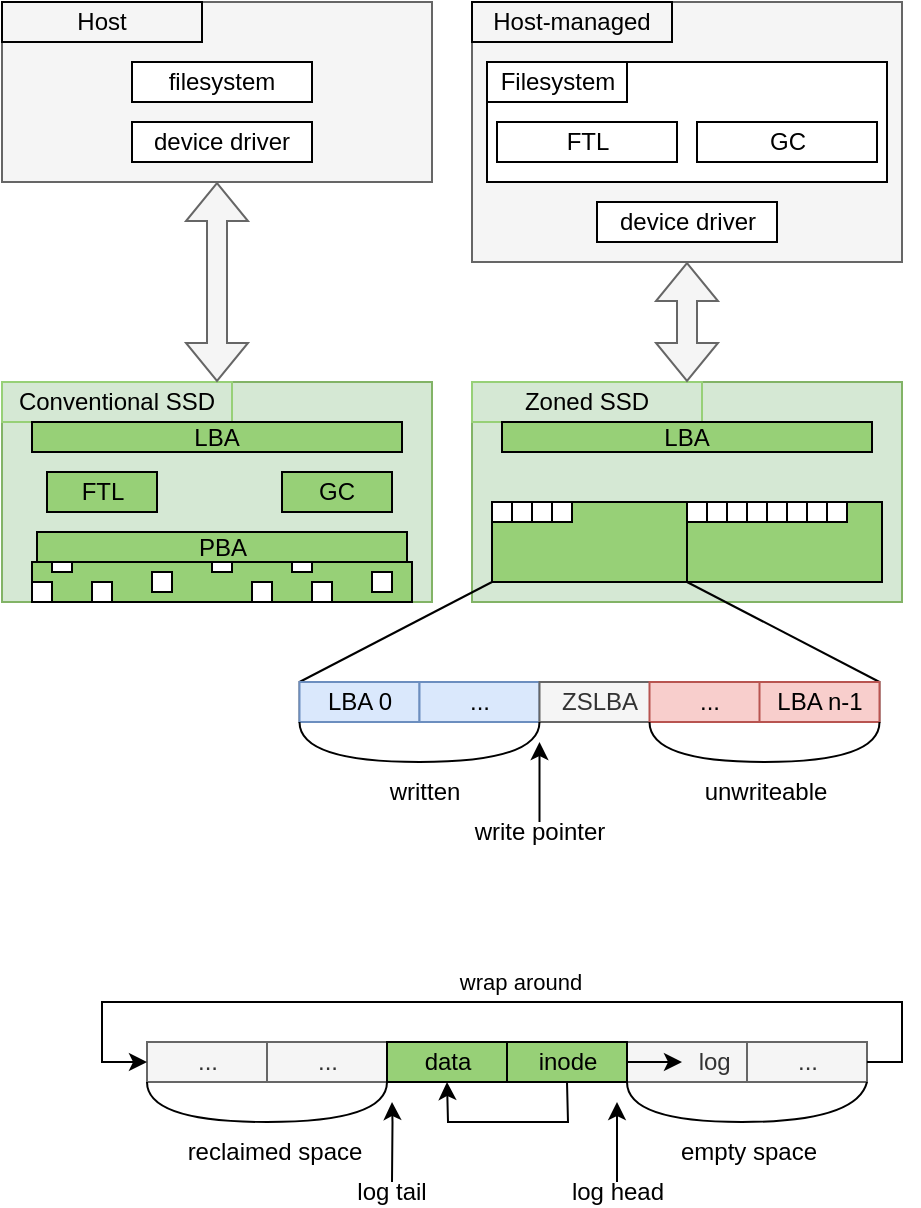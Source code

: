 <mxfile version="19.0.1" type="device"><diagram id="S2L_fBp9i6U7t1u01zK_" name="Page-1"><mxGraphModel dx="1283" dy="769" grid="1" gridSize="10" guides="1" tooltips="1" connect="1" arrows="1" fold="1" page="1" pageScale="1" pageWidth="850" pageHeight="1100" math="0" shadow="0"><root><mxCell id="0"/><mxCell id="1" parent="0"/><mxCell id="EjdWtdPvNOqtLXStAPh2-137" value="" style="rounded=0;whiteSpace=wrap;html=1;fillColor=#f5f5f5;strokeColor=#666666;fontColor=#333333;" parent="1" vertex="1"><mxGeometry x="-535" y="670" width="215" height="130" as="geometry"/></mxCell><mxCell id="EjdWtdPvNOqtLXStAPh2-138" value="" style="rounded=0;whiteSpace=wrap;html=1;fillColor=#f5f5f5;strokeColor=#666666;fontColor=#333333;" parent="1" vertex="1"><mxGeometry x="-770" y="670" width="215" height="90" as="geometry"/></mxCell><mxCell id="EjdWtdPvNOqtLXStAPh2-139" value="" style="rounded=0;whiteSpace=wrap;html=1;fillColor=#d5e8d4;strokeColor=#82b366;" parent="1" vertex="1"><mxGeometry x="-770" y="860" width="215" height="110" as="geometry"/></mxCell><mxCell id="EjdWtdPvNOqtLXStAPh2-140" value="Host" style="text;html=1;fillColor=none;align=center;verticalAlign=middle;whiteSpace=wrap;rounded=0;strokeColor=#000000;" parent="1" vertex="1"><mxGeometry x="-770" y="670" width="100" height="20" as="geometry"/></mxCell><mxCell id="EjdWtdPvNOqtLXStAPh2-141" value="Conventional SSD" style="text;html=1;fillColor=none;align=center;verticalAlign=middle;whiteSpace=wrap;rounded=0;strokeColor=#97D077;" parent="1" vertex="1"><mxGeometry x="-770" y="860" width="115" height="20" as="geometry"/></mxCell><mxCell id="EjdWtdPvNOqtLXStAPh2-148" value="device driver" style="rounded=0;whiteSpace=wrap;html=1;" parent="1" vertex="1"><mxGeometry x="-705" y="730" width="90" height="20" as="geometry"/></mxCell><mxCell id="EjdWtdPvNOqtLXStAPh2-149" value="filesystem" style="rounded=0;whiteSpace=wrap;html=1;" parent="1" vertex="1"><mxGeometry x="-705" y="700" width="90" height="20" as="geometry"/></mxCell><mxCell id="EjdWtdPvNOqtLXStAPh2-150" value="" style="rounded=0;whiteSpace=wrap;html=1;fillColor=#d5e8d4;strokeColor=#82b366;" parent="1" vertex="1"><mxGeometry x="-535" y="860" width="215" height="110" as="geometry"/></mxCell><mxCell id="EjdWtdPvNOqtLXStAPh2-151" value="Host-managed" style="text;html=1;fillColor=none;align=center;verticalAlign=middle;whiteSpace=wrap;rounded=0;strokeColor=#000000;" parent="1" vertex="1"><mxGeometry x="-535" y="670" width="100" height="20" as="geometry"/></mxCell><mxCell id="EjdWtdPvNOqtLXStAPh2-152" value="Zoned SSD" style="text;html=1;fillColor=none;align=center;verticalAlign=middle;whiteSpace=wrap;rounded=0;strokeColor=#97D077;" parent="1" vertex="1"><mxGeometry x="-535" y="860" width="115" height="20" as="geometry"/></mxCell><mxCell id="EjdWtdPvNOqtLXStAPh2-153" value="device driver" style="rounded=0;whiteSpace=wrap;html=1;" parent="1" vertex="1"><mxGeometry x="-472.5" y="770" width="90" height="20" as="geometry"/></mxCell><mxCell id="EjdWtdPvNOqtLXStAPh2-154" value="" style="rounded=0;whiteSpace=wrap;html=1;" parent="1" vertex="1"><mxGeometry x="-527.5" y="700" width="200" height="60" as="geometry"/></mxCell><mxCell id="EjdWtdPvNOqtLXStAPh2-155" value="" style="group;fontSize=12;" parent="1" vertex="1" connectable="0"><mxGeometry x="-755" y="950" width="190" height="20" as="geometry"/></mxCell><mxCell id="EjdWtdPvNOqtLXStAPh2-156" value="" style="group" parent="EjdWtdPvNOqtLXStAPh2-155" vertex="1" connectable="0"><mxGeometry width="190" height="20" as="geometry"/></mxCell><mxCell id="EjdWtdPvNOqtLXStAPh2-157" value="" style="rounded=0;whiteSpace=wrap;html=1;fillColor=#97D077;" parent="EjdWtdPvNOqtLXStAPh2-156" vertex="1"><mxGeometry width="190" height="20" as="geometry"/></mxCell><mxCell id="STOOS7ufG0Gq4w9KHZ_a-60" value="" style="rounded=0;whiteSpace=wrap;html=1;" vertex="1" parent="EjdWtdPvNOqtLXStAPh2-156"><mxGeometry x="30" y="-15" width="10" height="10" as="geometry"/></mxCell><mxCell id="STOOS7ufG0Gq4w9KHZ_a-61" value="" style="rounded=0;whiteSpace=wrap;html=1;" vertex="1" parent="EjdWtdPvNOqtLXStAPh2-156"><mxGeometry x="40" y="-15" width="10" height="10" as="geometry"/></mxCell><mxCell id="STOOS7ufG0Gq4w9KHZ_a-62" value="" style="rounded=0;whiteSpace=wrap;html=1;" vertex="1" parent="EjdWtdPvNOqtLXStAPh2-156"><mxGeometry x="50" y="-15" width="10" height="10" as="geometry"/></mxCell><mxCell id="STOOS7ufG0Gq4w9KHZ_a-63" value="" style="rounded=0;whiteSpace=wrap;html=1;" vertex="1" parent="EjdWtdPvNOqtLXStAPh2-156"><mxGeometry x="10" y="-5" width="10" height="10" as="geometry"/></mxCell><mxCell id="STOOS7ufG0Gq4w9KHZ_a-64" value="" style="rounded=0;whiteSpace=wrap;html=1;" vertex="1" parent="EjdWtdPvNOqtLXStAPh2-156"><mxGeometry y="10" width="10" height="10" as="geometry"/></mxCell><mxCell id="STOOS7ufG0Gq4w9KHZ_a-65" value="" style="rounded=0;whiteSpace=wrap;html=1;" vertex="1" parent="EjdWtdPvNOqtLXStAPh2-156"><mxGeometry x="30" y="10" width="10" height="10" as="geometry"/></mxCell><mxCell id="STOOS7ufG0Gq4w9KHZ_a-66" value="" style="rounded=0;whiteSpace=wrap;html=1;" vertex="1" parent="EjdWtdPvNOqtLXStAPh2-156"><mxGeometry x="170" y="5" width="10" height="10" as="geometry"/></mxCell><mxCell id="STOOS7ufG0Gq4w9KHZ_a-67" value="" style="rounded=0;whiteSpace=wrap;html=1;" vertex="1" parent="EjdWtdPvNOqtLXStAPh2-156"><mxGeometry x="60" y="-15" width="10" height="10" as="geometry"/></mxCell><mxCell id="STOOS7ufG0Gq4w9KHZ_a-68" value="" style="rounded=0;whiteSpace=wrap;html=1;" vertex="1" parent="EjdWtdPvNOqtLXStAPh2-156"><mxGeometry x="90" y="-5" width="10" height="10" as="geometry"/></mxCell><mxCell id="STOOS7ufG0Gq4w9KHZ_a-69" value="" style="rounded=0;whiteSpace=wrap;html=1;" vertex="1" parent="EjdWtdPvNOqtLXStAPh2-156"><mxGeometry x="60" y="5" width="10" height="10" as="geometry"/></mxCell><mxCell id="STOOS7ufG0Gq4w9KHZ_a-70" value="" style="rounded=0;whiteSpace=wrap;html=1;" vertex="1" parent="EjdWtdPvNOqtLXStAPh2-156"><mxGeometry x="130" y="-5" width="10" height="10" as="geometry"/></mxCell><mxCell id="STOOS7ufG0Gq4w9KHZ_a-71" value="" style="rounded=0;whiteSpace=wrap;html=1;" vertex="1" parent="EjdWtdPvNOqtLXStAPh2-156"><mxGeometry x="140" y="10" width="10" height="10" as="geometry"/></mxCell><mxCell id="STOOS7ufG0Gq4w9KHZ_a-72" value="" style="rounded=0;whiteSpace=wrap;html=1;" vertex="1" parent="EjdWtdPvNOqtLXStAPh2-156"><mxGeometry x="110" y="10" width="10" height="10" as="geometry"/></mxCell><mxCell id="EjdWtdPvNOqtLXStAPh2-165" value="Filesystem" style="text;html=1;fillColor=none;align=center;verticalAlign=middle;whiteSpace=wrap;rounded=0;strokeColor=#000000;" parent="1" vertex="1"><mxGeometry x="-527.5" y="700" width="70" height="20" as="geometry"/></mxCell><mxCell id="EjdWtdPvNOqtLXStAPh2-167" value="GC" style="rounded=0;whiteSpace=wrap;html=1;" parent="1" vertex="1"><mxGeometry x="-422.5" y="730" width="90" height="20" as="geometry"/></mxCell><mxCell id="EjdWtdPvNOqtLXStAPh2-166" value="FTL" style="rounded=0;whiteSpace=wrap;html=1;" parent="1" vertex="1"><mxGeometry x="-522.5" y="730" width="90" height="20" as="geometry"/></mxCell><mxCell id="STOOS7ufG0Gq4w9KHZ_a-2" value="" style="group;fontSize=12;" vertex="1" connectable="0" parent="1"><mxGeometry x="-525" y="920" width="97.5" height="40" as="geometry"/></mxCell><mxCell id="STOOS7ufG0Gq4w9KHZ_a-4" value="" style="rounded=0;whiteSpace=wrap;html=1;fillColor=#97D077;" vertex="1" parent="STOOS7ufG0Gq4w9KHZ_a-2"><mxGeometry width="97.5" height="40" as="geometry"/></mxCell><mxCell id="STOOS7ufG0Gq4w9KHZ_a-47" value="" style="rounded=0;whiteSpace=wrap;html=1;" vertex="1" parent="STOOS7ufG0Gq4w9KHZ_a-2"><mxGeometry width="10" height="10" as="geometry"/></mxCell><mxCell id="STOOS7ufG0Gq4w9KHZ_a-48" value="" style="rounded=0;whiteSpace=wrap;html=1;" vertex="1" parent="STOOS7ufG0Gq4w9KHZ_a-2"><mxGeometry x="10" width="10" height="10" as="geometry"/></mxCell><mxCell id="STOOS7ufG0Gq4w9KHZ_a-49" value="" style="rounded=0;whiteSpace=wrap;html=1;" vertex="1" parent="STOOS7ufG0Gq4w9KHZ_a-2"><mxGeometry x="20" width="10" height="10" as="geometry"/></mxCell><mxCell id="STOOS7ufG0Gq4w9KHZ_a-50" value="" style="rounded=0;whiteSpace=wrap;html=1;" vertex="1" parent="STOOS7ufG0Gq4w9KHZ_a-2"><mxGeometry x="30" width="10" height="10" as="geometry"/></mxCell><mxCell id="STOOS7ufG0Gq4w9KHZ_a-41" value="LBA" style="rounded=0;whiteSpace=wrap;html=1;fillColor=#97D077;" vertex="1" parent="1"><mxGeometry x="-755" y="880" width="185" height="15" as="geometry"/></mxCell><mxCell id="EjdWtdPvNOqtLXStAPh2-147" value="GC" style="rounded=0;whiteSpace=wrap;html=1;fillColor=#97D077;" parent="1" vertex="1"><mxGeometry x="-630" y="905" width="55" height="20" as="geometry"/></mxCell><mxCell id="STOOS7ufG0Gq4w9KHZ_a-43" value="FTL" style="rounded=0;whiteSpace=wrap;html=1;fillColor=#97D077;" vertex="1" parent="1"><mxGeometry x="-747.5" y="905" width="55" height="20" as="geometry"/></mxCell><mxCell id="STOOS7ufG0Gq4w9KHZ_a-44" value="PBA" style="rounded=0;whiteSpace=wrap;html=1;fillColor=#97D077;" vertex="1" parent="1"><mxGeometry x="-752.5" y="935" width="185" height="15" as="geometry"/></mxCell><mxCell id="STOOS7ufG0Gq4w9KHZ_a-10" value="" style="group" vertex="1" connectable="0" parent="1"><mxGeometry x="-427.5" y="920" width="97.5" height="40" as="geometry"/></mxCell><mxCell id="STOOS7ufG0Gq4w9KHZ_a-11" value="" style="rounded=0;whiteSpace=wrap;html=1;fillColor=#97D077;" vertex="1" parent="STOOS7ufG0Gq4w9KHZ_a-10"><mxGeometry width="97.5" height="40" as="geometry"/></mxCell><mxCell id="STOOS7ufG0Gq4w9KHZ_a-51" value="" style="rounded=0;whiteSpace=wrap;html=1;" vertex="1" parent="STOOS7ufG0Gq4w9KHZ_a-10"><mxGeometry width="10" height="10" as="geometry"/></mxCell><mxCell id="STOOS7ufG0Gq4w9KHZ_a-52" value="" style="rounded=0;whiteSpace=wrap;html=1;" vertex="1" parent="STOOS7ufG0Gq4w9KHZ_a-10"><mxGeometry x="10" width="10" height="10" as="geometry"/></mxCell><mxCell id="STOOS7ufG0Gq4w9KHZ_a-53" value="" style="rounded=0;whiteSpace=wrap;html=1;" vertex="1" parent="STOOS7ufG0Gq4w9KHZ_a-10"><mxGeometry x="20" width="10" height="10" as="geometry"/></mxCell><mxCell id="STOOS7ufG0Gq4w9KHZ_a-54" value="" style="rounded=0;whiteSpace=wrap;html=1;" vertex="1" parent="STOOS7ufG0Gq4w9KHZ_a-10"><mxGeometry x="30" width="10" height="10" as="geometry"/></mxCell><mxCell id="STOOS7ufG0Gq4w9KHZ_a-55" value="" style="rounded=0;whiteSpace=wrap;html=1;" vertex="1" parent="STOOS7ufG0Gq4w9KHZ_a-10"><mxGeometry x="40" width="10" height="10" as="geometry"/></mxCell><mxCell id="STOOS7ufG0Gq4w9KHZ_a-56" value="" style="rounded=0;whiteSpace=wrap;html=1;" vertex="1" parent="STOOS7ufG0Gq4w9KHZ_a-10"><mxGeometry x="50" width="10" height="10" as="geometry"/></mxCell><mxCell id="STOOS7ufG0Gq4w9KHZ_a-57" value="" style="rounded=0;whiteSpace=wrap;html=1;" vertex="1" parent="STOOS7ufG0Gq4w9KHZ_a-10"><mxGeometry x="60" width="10" height="10" as="geometry"/></mxCell><mxCell id="STOOS7ufG0Gq4w9KHZ_a-58" value="" style="rounded=0;whiteSpace=wrap;html=1;" vertex="1" parent="STOOS7ufG0Gq4w9KHZ_a-10"><mxGeometry x="70" width="10" height="10" as="geometry"/></mxCell><mxCell id="STOOS7ufG0Gq4w9KHZ_a-59" value="LBA" style="rounded=0;whiteSpace=wrap;html=1;fillColor=#97D077;" vertex="1" parent="1"><mxGeometry x="-520" y="880" width="185" height="15" as="geometry"/></mxCell><mxCell id="STOOS7ufG0Gq4w9KHZ_a-73" value="" style="shape=flexArrow;endArrow=classic;startArrow=classic;html=1;rounded=0;entryX=0.5;entryY=1;entryDx=0;entryDy=0;exitX=0.5;exitY=0;exitDx=0;exitDy=0;fillColor=#f5f5f5;strokeColor=#666666;" edge="1" parent="1" source="EjdWtdPvNOqtLXStAPh2-139" target="EjdWtdPvNOqtLXStAPh2-138"><mxGeometry width="100" height="100" relative="1" as="geometry"><mxPoint x="-660" y="860" as="sourcePoint"/><mxPoint x="-590" y="800" as="targetPoint"/></mxGeometry></mxCell><mxCell id="STOOS7ufG0Gq4w9KHZ_a-74" value="" style="shape=flexArrow;endArrow=classic;startArrow=classic;html=1;rounded=0;entryX=0.5;entryY=1;entryDx=0;entryDy=0;exitX=0.5;exitY=0;exitDx=0;exitDy=0;fillColor=#f5f5f5;strokeColor=#666666;" edge="1" parent="1" source="EjdWtdPvNOqtLXStAPh2-150" target="EjdWtdPvNOqtLXStAPh2-137"><mxGeometry width="100" height="100" relative="1" as="geometry"><mxPoint x="-652.5" y="870" as="sourcePoint"/><mxPoint x="-652.5" y="790" as="targetPoint"/></mxGeometry></mxCell><mxCell id="STOOS7ufG0Gq4w9KHZ_a-111" value="" style="rounded=0;whiteSpace=wrap;html=1;fillColor=#f5f5f5;strokeColor=#666666;fontColor=#333333;" vertex="1" parent="1"><mxGeometry x="-621.25" y="1010" width="290" height="20" as="geometry"/></mxCell><mxCell id="STOOS7ufG0Gq4w9KHZ_a-112" value="" style="endArrow=none;html=1;rounded=0;entryX=0;entryY=1;entryDx=0;entryDy=0;exitX=0;exitY=0;exitDx=0;exitDy=0;" edge="1" parent="1" source="STOOS7ufG0Gq4w9KHZ_a-111" target="STOOS7ufG0Gq4w9KHZ_a-4"><mxGeometry width="50" height="50" relative="1" as="geometry"><mxPoint x="-601.25" y="990" as="sourcePoint"/><mxPoint x="-526.25" y="960" as="targetPoint"/></mxGeometry></mxCell><mxCell id="STOOS7ufG0Gq4w9KHZ_a-113" value="" style="endArrow=none;html=1;rounded=0;exitX=1;exitY=0;exitDx=0;exitDy=0;entryX=0;entryY=1;entryDx=0;entryDy=0;" edge="1" parent="1" source="STOOS7ufG0Gq4w9KHZ_a-111" target="STOOS7ufG0Gq4w9KHZ_a-11"><mxGeometry width="50" height="50" relative="1" as="geometry"><mxPoint x="-561.25" y="1010" as="sourcePoint"/><mxPoint x="-430" y="960" as="targetPoint"/></mxGeometry></mxCell><mxCell id="STOOS7ufG0Gq4w9KHZ_a-114" value="LBA 0" style="rounded=0;whiteSpace=wrap;html=1;fillColor=#dae8fc;strokeColor=#6c8ebf;gradientColor=none;" vertex="1" parent="1"><mxGeometry x="-621.25" y="1010" width="60" height="20" as="geometry"/></mxCell><mxCell id="STOOS7ufG0Gq4w9KHZ_a-115" value="..." style="rounded=0;whiteSpace=wrap;html=1;fillColor=#dae8fc;strokeColor=#6c8ebf;gradientColor=none;" vertex="1" parent="1"><mxGeometry x="-561.25" y="1010" width="60" height="20" as="geometry"/></mxCell><mxCell id="STOOS7ufG0Gq4w9KHZ_a-116" value="ZSLBA" style="rounded=0;whiteSpace=wrap;html=1;fillColor=#f5f5f5;strokeColor=#666666;fontColor=#333333;" vertex="1" parent="1"><mxGeometry x="-501.25" y="1010" width="60" height="20" as="geometry"/></mxCell><mxCell id="STOOS7ufG0Gq4w9KHZ_a-117" value="..." style="rounded=0;whiteSpace=wrap;html=1;fillColor=#f8cecc;strokeColor=#b85450;" vertex="1" parent="1"><mxGeometry x="-446.25" y="1010" width="60" height="20" as="geometry"/></mxCell><mxCell id="STOOS7ufG0Gq4w9KHZ_a-118" value="LBA n-1" style="rounded=0;whiteSpace=wrap;html=1;fillColor=#f8cecc;strokeColor=#b85450;" vertex="1" parent="1"><mxGeometry x="-391.25" y="1010" width="60" height="20" as="geometry"/></mxCell><mxCell id="STOOS7ufG0Gq4w9KHZ_a-119" value="" style="curved=1;endArrow=none;html=1;rounded=0;entryX=0;entryY=1;entryDx=0;entryDy=0;exitX=1;exitY=1;exitDx=0;exitDy=0;endFill=0;" edge="1" parent="1" source="STOOS7ufG0Gq4w9KHZ_a-118" target="STOOS7ufG0Gq4w9KHZ_a-117"><mxGeometry width="50" height="50" relative="1" as="geometry"><mxPoint x="-521.25" y="1090" as="sourcePoint"/><mxPoint x="-471.25" y="1040" as="targetPoint"/><Array as="points"><mxPoint x="-331.25" y="1050"/><mxPoint x="-446.25" y="1050"/></Array></mxGeometry></mxCell><mxCell id="STOOS7ufG0Gq4w9KHZ_a-120" value="unwriteable" style="text;html=1;strokeColor=none;fillColor=none;align=center;verticalAlign=middle;whiteSpace=wrap;rounded=0;" vertex="1" parent="1"><mxGeometry x="-418.25" y="1060" width="60" height="10" as="geometry"/></mxCell><mxCell id="STOOS7ufG0Gq4w9KHZ_a-121" value="" style="curved=1;endArrow=none;html=1;rounded=0;entryX=0;entryY=1;entryDx=0;entryDy=0;exitX=1;exitY=1;exitDx=0;exitDy=0;endFill=0;" edge="1" parent="1" target="STOOS7ufG0Gq4w9KHZ_a-114"><mxGeometry width="50" height="50" relative="1" as="geometry"><mxPoint x="-501.25" y="1030" as="sourcePoint"/><mxPoint x="-616.25" y="1030" as="targetPoint"/><Array as="points"><mxPoint x="-501.25" y="1050"/><mxPoint x="-621.25" y="1050"/></Array></mxGeometry></mxCell><mxCell id="STOOS7ufG0Gq4w9KHZ_a-122" value="written" style="text;html=1;strokeColor=none;fillColor=none;align=center;verticalAlign=middle;whiteSpace=wrap;rounded=0;" vertex="1" parent="1"><mxGeometry x="-586.25" y="1060" width="55" height="10" as="geometry"/></mxCell><mxCell id="STOOS7ufG0Gq4w9KHZ_a-123" value="" style="endArrow=classic;html=1;rounded=0;exitX=0.5;exitY=0;exitDx=0;exitDy=0;" edge="1" parent="1" source="STOOS7ufG0Gq4w9KHZ_a-124"><mxGeometry width="50" height="50" relative="1" as="geometry"><mxPoint x="-501.25" y="1070" as="sourcePoint"/><mxPoint x="-501.25" y="1040" as="targetPoint"/></mxGeometry></mxCell><mxCell id="STOOS7ufG0Gq4w9KHZ_a-124" value="write pointer" style="text;html=1;strokeColor=none;fillColor=none;align=center;verticalAlign=middle;whiteSpace=wrap;rounded=0;" vertex="1" parent="1"><mxGeometry x="-541.25" y="1080" width="80" height="10" as="geometry"/></mxCell><mxCell id="STOOS7ufG0Gq4w9KHZ_a-131" value="" style="rounded=0;whiteSpace=wrap;html=1;fillColor=#f5f5f5;strokeColor=#666666;fontColor=#333333;" vertex="1" parent="1"><mxGeometry x="-637.5" y="1190" width="290" height="20" as="geometry"/></mxCell><mxCell id="STOOS7ufG0Gq4w9KHZ_a-132" value="..." style="rounded=0;whiteSpace=wrap;html=1;fillColor=#f5f5f5;fontColor=#333333;strokeColor=#666666;" vertex="1" parent="1"><mxGeometry x="-697.5" y="1190" width="60" height="20" as="geometry"/></mxCell><mxCell id="STOOS7ufG0Gq4w9KHZ_a-133" value="..." style="rounded=0;whiteSpace=wrap;html=1;fillColor=#f5f5f5;fontColor=#333333;strokeColor=#666666;" vertex="1" parent="1"><mxGeometry x="-637.5" y="1190" width="60" height="20" as="geometry"/></mxCell><mxCell id="STOOS7ufG0Gq4w9KHZ_a-135" value="&amp;nbsp;&amp;nbsp;&amp;nbsp;&amp;nbsp;&amp;nbsp;&amp;nbsp;&amp;nbsp; log" style="rounded=0;whiteSpace=wrap;html=1;fillColor=#f5f5f5;fontColor=#333333;strokeColor=#666666;" vertex="1" parent="1"><mxGeometry x="-457.5" y="1190" width="60" height="20" as="geometry"/></mxCell><mxCell id="STOOS7ufG0Gq4w9KHZ_a-136" value="..." style="rounded=0;whiteSpace=wrap;html=1;fillColor=#f5f5f5;fontColor=#333333;strokeColor=#666666;" vertex="1" parent="1"><mxGeometry x="-397.5" y="1190" width="60" height="20" as="geometry"/></mxCell><mxCell id="STOOS7ufG0Gq4w9KHZ_a-137" value="" style="curved=1;endArrow=none;html=1;rounded=0;entryX=0;entryY=1;entryDx=0;entryDy=0;exitX=1;exitY=1;exitDx=0;exitDy=0;endFill=0;" edge="1" parent="1" source="STOOS7ufG0Gq4w9KHZ_a-136" target="STOOS7ufG0Gq4w9KHZ_a-135"><mxGeometry width="50" height="50" relative="1" as="geometry"><mxPoint x="-532.5" y="1270" as="sourcePoint"/><mxPoint x="-482.5" y="1220" as="targetPoint"/><Array as="points"><mxPoint x="-342.5" y="1230"/><mxPoint x="-457.5" y="1230"/></Array></mxGeometry></mxCell><mxCell id="STOOS7ufG0Gq4w9KHZ_a-138" value="empty space" style="text;html=1;strokeColor=none;fillColor=none;align=center;verticalAlign=middle;whiteSpace=wrap;rounded=0;" vertex="1" parent="1"><mxGeometry x="-452.5" y="1240" width="111.25" height="10" as="geometry"/></mxCell><mxCell id="STOOS7ufG0Gq4w9KHZ_a-139" value="" style="curved=1;endArrow=none;html=1;rounded=0;entryX=0;entryY=1;entryDx=0;entryDy=0;exitX=1;exitY=1;exitDx=0;exitDy=0;endFill=0;" edge="1" parent="1" target="STOOS7ufG0Gq4w9KHZ_a-132"><mxGeometry width="50" height="50" relative="1" as="geometry"><mxPoint x="-577.5" y="1210.0" as="sourcePoint"/><mxPoint x="-692.5" y="1210" as="targetPoint"/><Array as="points"><mxPoint x="-577.5" y="1230"/><mxPoint x="-697.5" y="1230"/></Array></mxGeometry></mxCell><mxCell id="STOOS7ufG0Gq4w9KHZ_a-140" value="reclaimed space" style="text;html=1;strokeColor=none;fillColor=none;align=center;verticalAlign=middle;whiteSpace=wrap;rounded=0;" vertex="1" parent="1"><mxGeometry x="-690" y="1240" width="112.5" height="10" as="geometry"/></mxCell><mxCell id="STOOS7ufG0Gq4w9KHZ_a-141" value="" style="endArrow=classic;html=1;rounded=0;exitX=0.5;exitY=0;exitDx=0;exitDy=0;" edge="1" parent="1" source="STOOS7ufG0Gq4w9KHZ_a-142"><mxGeometry width="50" height="50" relative="1" as="geometry"><mxPoint x="-462.5" y="1250" as="sourcePoint"/><mxPoint x="-462.5" y="1220.0" as="targetPoint"/></mxGeometry></mxCell><mxCell id="STOOS7ufG0Gq4w9KHZ_a-142" value="log head" style="text;html=1;strokeColor=none;fillColor=none;align=center;verticalAlign=middle;whiteSpace=wrap;rounded=0;" vertex="1" parent="1"><mxGeometry x="-502.5" y="1260" width="80" height="10" as="geometry"/></mxCell><mxCell id="STOOS7ufG0Gq4w9KHZ_a-145" value="data" style="rounded=0;whiteSpace=wrap;html=1;fillColor=#97D077;strokeColor=#000000;" vertex="1" parent="1"><mxGeometry x="-577.5" y="1190" width="60" height="20" as="geometry"/></mxCell><mxCell id="STOOS7ufG0Gq4w9KHZ_a-146" value="" style="endArrow=classic;html=1;rounded=0;exitX=0.5;exitY=0;exitDx=0;exitDy=0;" edge="1" parent="1" source="STOOS7ufG0Gq4w9KHZ_a-147"><mxGeometry width="50" height="50" relative="1" as="geometry"><mxPoint x="-575" y="1250" as="sourcePoint"/><mxPoint x="-575.0" y="1220.0" as="targetPoint"/><Array as="points"><mxPoint x="-574.75" y="1230"/></Array></mxGeometry></mxCell><mxCell id="STOOS7ufG0Gq4w9KHZ_a-147" value="log tail" style="text;html=1;strokeColor=none;fillColor=none;align=center;verticalAlign=middle;whiteSpace=wrap;rounded=0;" vertex="1" parent="1"><mxGeometry x="-615" y="1260" width="80" height="10" as="geometry"/></mxCell><mxCell id="STOOS7ufG0Gq4w9KHZ_a-148" value="" style="endArrow=classic;html=1;rounded=0;exitX=0;exitY=0.5;exitDx=0;exitDy=0;" edge="1" parent="1" source="STOOS7ufG0Gq4w9KHZ_a-135"><mxGeometry width="50" height="50" relative="1" as="geometry"><mxPoint x="-565" y="1270.0" as="sourcePoint"/><mxPoint x="-430" y="1200" as="targetPoint"/><Array as="points"/></mxGeometry></mxCell><mxCell id="STOOS7ufG0Gq4w9KHZ_a-150" value="" style="endArrow=classic;html=1;rounded=0;exitX=1;exitY=0.5;exitDx=0;exitDy=0;entryX=0;entryY=0.5;entryDx=0;entryDy=0;" edge="1" parent="1" source="STOOS7ufG0Gq4w9KHZ_a-136" target="STOOS7ufG0Gq4w9KHZ_a-132"><mxGeometry width="50" height="50" relative="1" as="geometry"><mxPoint x="-565" y="1270.0" as="sourcePoint"/><mxPoint x="-640" y="1150" as="targetPoint"/><Array as="points"><mxPoint x="-320" y="1200"/><mxPoint x="-320" y="1170"/><mxPoint x="-720" y="1170"/><mxPoint x="-720" y="1200"/></Array></mxGeometry></mxCell><mxCell id="STOOS7ufG0Gq4w9KHZ_a-151" value="wrap around" style="edgeLabel;html=1;align=center;verticalAlign=middle;resizable=0;points=[];" vertex="1" connectable="0" parent="STOOS7ufG0Gq4w9KHZ_a-150"><mxGeometry x="-0.068" y="-1" relative="1" as="geometry"><mxPoint x="-6" y="-9" as="offset"/></mxGeometry></mxCell><mxCell id="STOOS7ufG0Gq4w9KHZ_a-152" value="" style="endArrow=classic;html=1;rounded=0;exitX=0.5;exitY=1;exitDx=0;exitDy=0;entryX=0.5;entryY=1;entryDx=0;entryDy=0;" edge="1" parent="1" source="STOOS7ufG0Gq4w9KHZ_a-134" target="STOOS7ufG0Gq4w9KHZ_a-145"><mxGeometry width="50" height="50" relative="1" as="geometry"><mxPoint x="-530" y="1270" as="sourcePoint"/><mxPoint x="-480" y="1220" as="targetPoint"/><Array as="points"><mxPoint x="-487" y="1230"/><mxPoint x="-547" y="1230"/></Array></mxGeometry></mxCell><mxCell id="STOOS7ufG0Gq4w9KHZ_a-134" value="inode" style="rounded=0;whiteSpace=wrap;html=1;fillColor=#97D077;strokeColor=#000000;" vertex="1" parent="1"><mxGeometry x="-517.5" y="1190" width="60" height="20" as="geometry"/></mxCell></root></mxGraphModel></diagram></mxfile>